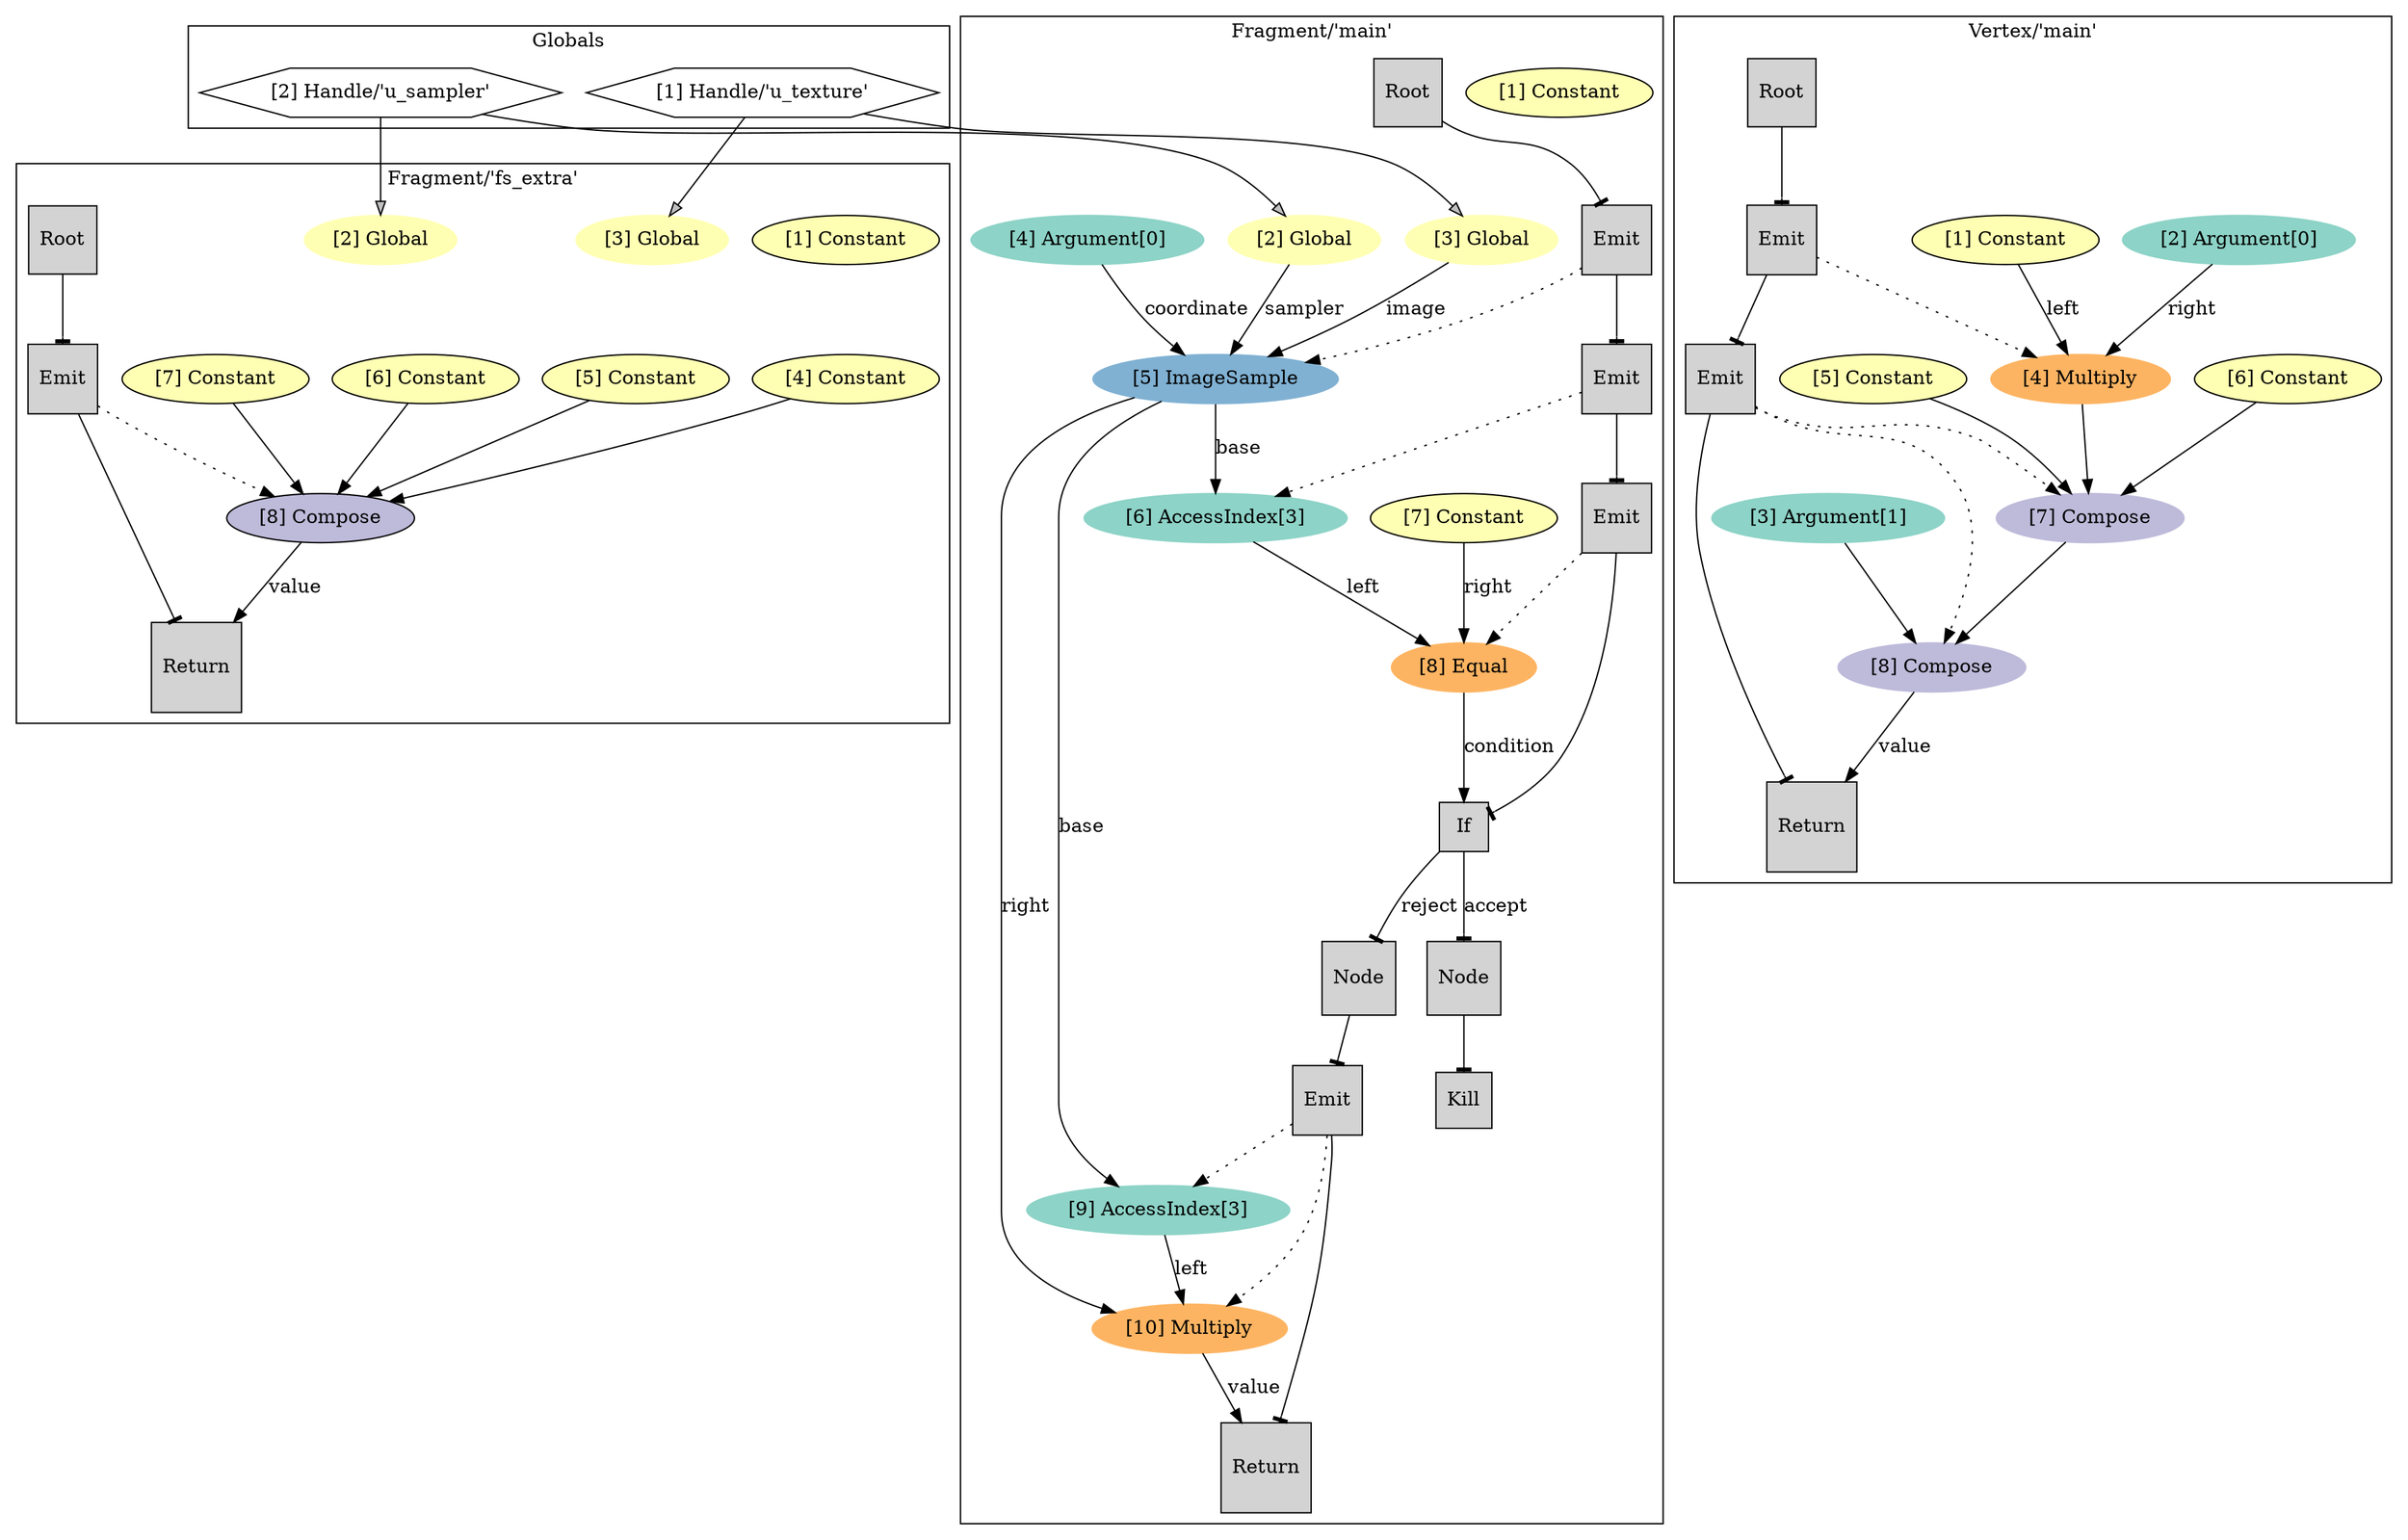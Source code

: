 digraph Module {
	subgraph cluster_globals {
		label="Globals"
		g0 [ shape=hexagon label="[1] Handle/'u_texture'" ]
		g1 [ shape=hexagon label="[2] Handle/'u_sampler'" ]
	}
	subgraph cluster_ep0 {
		label="Vertex/'main'"
		node [ style=filled ]
		ep0_e0 [ fillcolor="#ffffb3" label="[1] Constant" ]
		ep0_e1 [ color="#8dd3c7" label="[2] Argument[0]" ]
		ep0_e2 [ color="#8dd3c7" label="[3] Argument[1]" ]
		ep0_e3 [ color="#fdb462" label="[4] Multiply" ]
		ep0_e1 -> ep0_e3 [ label="right" ]
		ep0_e0 -> ep0_e3 [ label="left" ]
		ep0_e4 [ fillcolor="#ffffb3" label="[5] Constant" ]
		ep0_e5 [ fillcolor="#ffffb3" label="[6] Constant" ]
		ep0_e6 [ color="#bebada" label="[7] Compose" ]
		{ ep0_e3 ep0_e4 ep0_e5 } -> ep0_e6
		ep0_e7 [ color="#bebada" label="[8] Compose" ]
		{ ep0_e2 ep0_e6 } -> ep0_e7
		ep0_s0 [ shape=square label="Root" ]
		ep0_s1 [ shape=square label="Emit" ]
		ep0_s2 [ shape=square label="Emit" ]
		ep0_s3 [ shape=square label="Return" ]
		ep0_s0 -> ep0_s1 [ arrowhead=tee label="" ]
		ep0_s1 -> ep0_s2 [ arrowhead=tee label="" ]
		ep0_s2 -> ep0_s3 [ arrowhead=tee label="" ]
		ep0_e7 -> ep0_s3 [ label="value" ]
		ep0_s1 -> ep0_e3 [ style=dotted ]
		ep0_s2 -> ep0_e6 [ style=dotted ]
		ep0_s2 -> ep0_e7 [ style=dotted ]
	}
	subgraph cluster_ep1 {
		label="Fragment/'main'"
		node [ style=filled ]
		ep1_e0 [ fillcolor="#ffffb3" label="[1] Constant" ]
		ep1_e1 [ color="#ffffb3" label="[2] Global" ]
		g1 -> ep1_e1 [fillcolor=gray]
		ep1_e2 [ color="#ffffb3" label="[3] Global" ]
		g0 -> ep1_e2 [fillcolor=gray]
		ep1_e3 [ color="#8dd3c7" label="[4] Argument[0]" ]
		ep1_e4 [ color="#80b1d3" label="[5] ImageSample" ]
		ep1_e1 -> ep1_e4 [ label="sampler" ]
		ep1_e2 -> ep1_e4 [ label="image" ]
		ep1_e3 -> ep1_e4 [ label="coordinate" ]
		ep1_e5 [ color="#8dd3c7" label="[6] AccessIndex[3]" ]
		ep1_e4 -> ep1_e5 [ label="base" ]
		ep1_e6 [ fillcolor="#ffffb3" label="[7] Constant" ]
		ep1_e7 [ color="#fdb462" label="[8] Equal" ]
		ep1_e6 -> ep1_e7 [ label="right" ]
		ep1_e5 -> ep1_e7 [ label="left" ]
		ep1_e8 [ color="#8dd3c7" label="[9] AccessIndex[3]" ]
		ep1_e4 -> ep1_e8 [ label="base" ]
		ep1_e9 [ color="#fdb462" label="[10] Multiply" ]
		ep1_e4 -> ep1_e9 [ label="right" ]
		ep1_e8 -> ep1_e9 [ label="left" ]
		ep1_s0 [ shape=square label="Root" ]
		ep1_s1 [ shape=square label="Emit" ]
		ep1_s2 [ shape=square label="Emit" ]
		ep1_s3 [ shape=square label="Emit" ]
		ep1_s4 [ shape=square label="If" ]
		ep1_s5 [ shape=square label="Node" ]
		ep1_s6 [ shape=square label="Kill" ]
		ep1_s7 [ shape=square label="Node" ]
		ep1_s8 [ shape=square label="Emit" ]
		ep1_s9 [ shape=square label="Return" ]
		ep1_s0 -> ep1_s1 [ arrowhead=tee label="" ]
		ep1_s1 -> ep1_s2 [ arrowhead=tee label="" ]
		ep1_s2 -> ep1_s3 [ arrowhead=tee label="" ]
		ep1_s3 -> ep1_s4 [ arrowhead=tee label="" ]
		ep1_s5 -> ep1_s6 [ arrowhead=tee label="" ]
		ep1_s4 -> ep1_s5 [ arrowhead=tee label="accept" ]
		ep1_s4 -> ep1_s7 [ arrowhead=tee label="reject" ]
		ep1_s7 -> ep1_s8 [ arrowhead=tee label="" ]
		ep1_s8 -> ep1_s9 [ arrowhead=tee label="" ]
		ep1_e7 -> ep1_s4 [ label="condition" ]
		ep1_e9 -> ep1_s9 [ label="value" ]
		ep1_s1 -> ep1_e4 [ style=dotted ]
		ep1_s2 -> ep1_e5 [ style=dotted ]
		ep1_s3 -> ep1_e7 [ style=dotted ]
		ep1_s8 -> ep1_e8 [ style=dotted ]
		ep1_s8 -> ep1_e9 [ style=dotted ]
	}
	subgraph cluster_ep2 {
		label="Fragment/'fs_extra'"
		node [ style=filled ]
		ep2_e0 [ fillcolor="#ffffb3" label="[1] Constant" ]
		ep2_e1 [ color="#ffffb3" label="[2] Global" ]
		g1 -> ep2_e1 [fillcolor=gray]
		ep2_e2 [ color="#ffffb3" label="[3] Global" ]
		g0 -> ep2_e2 [fillcolor=gray]
		ep2_e3 [ fillcolor="#ffffb3" label="[4] Constant" ]
		ep2_e4 [ fillcolor="#ffffb3" label="[5] Constant" ]
		ep2_e5 [ fillcolor="#ffffb3" label="[6] Constant" ]
		ep2_e6 [ fillcolor="#ffffb3" label="[7] Constant" ]
		ep2_e7 [ fillcolor="#bebada" label="[8] Compose" ]
		{ ep2_e3 ep2_e4 ep2_e5 ep2_e6 } -> ep2_e7
		ep2_s0 [ shape=square label="Root" ]
		ep2_s1 [ shape=square label="Emit" ]
		ep2_s2 [ shape=square label="Return" ]
		ep2_s0 -> ep2_s1 [ arrowhead=tee label="" ]
		ep2_s1 -> ep2_s2 [ arrowhead=tee label="" ]
		ep2_e7 -> ep2_s2 [ label="value" ]
		ep2_s1 -> ep2_e7 [ style=dotted ]
	}
}
